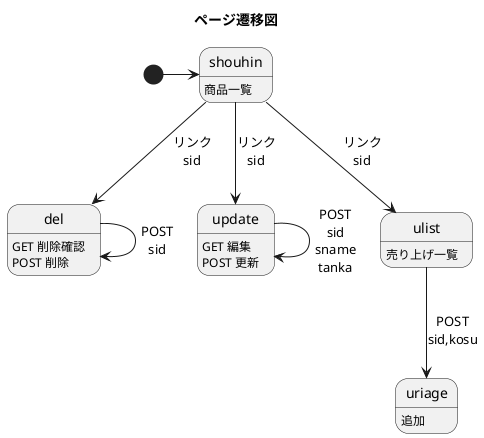 @startuml
title ページ遷移図
shouhin : 商品一覧
del:GET 削除確認\nPOST 削除
update:GET 編集\nPOST 更新
uriage:追加
ulist:売り上げ一覧

[*]->shouhin
shouhin-->del:リンク\nsid
del-->del:POST\nsid
shouhin-->update:リンク\nsid
update-->update:POST\nsid\nsname\ntanka
shouhin-->ulist:リンク\nsid
ulist-->uriage:POST\nsid,kosu
@enduml